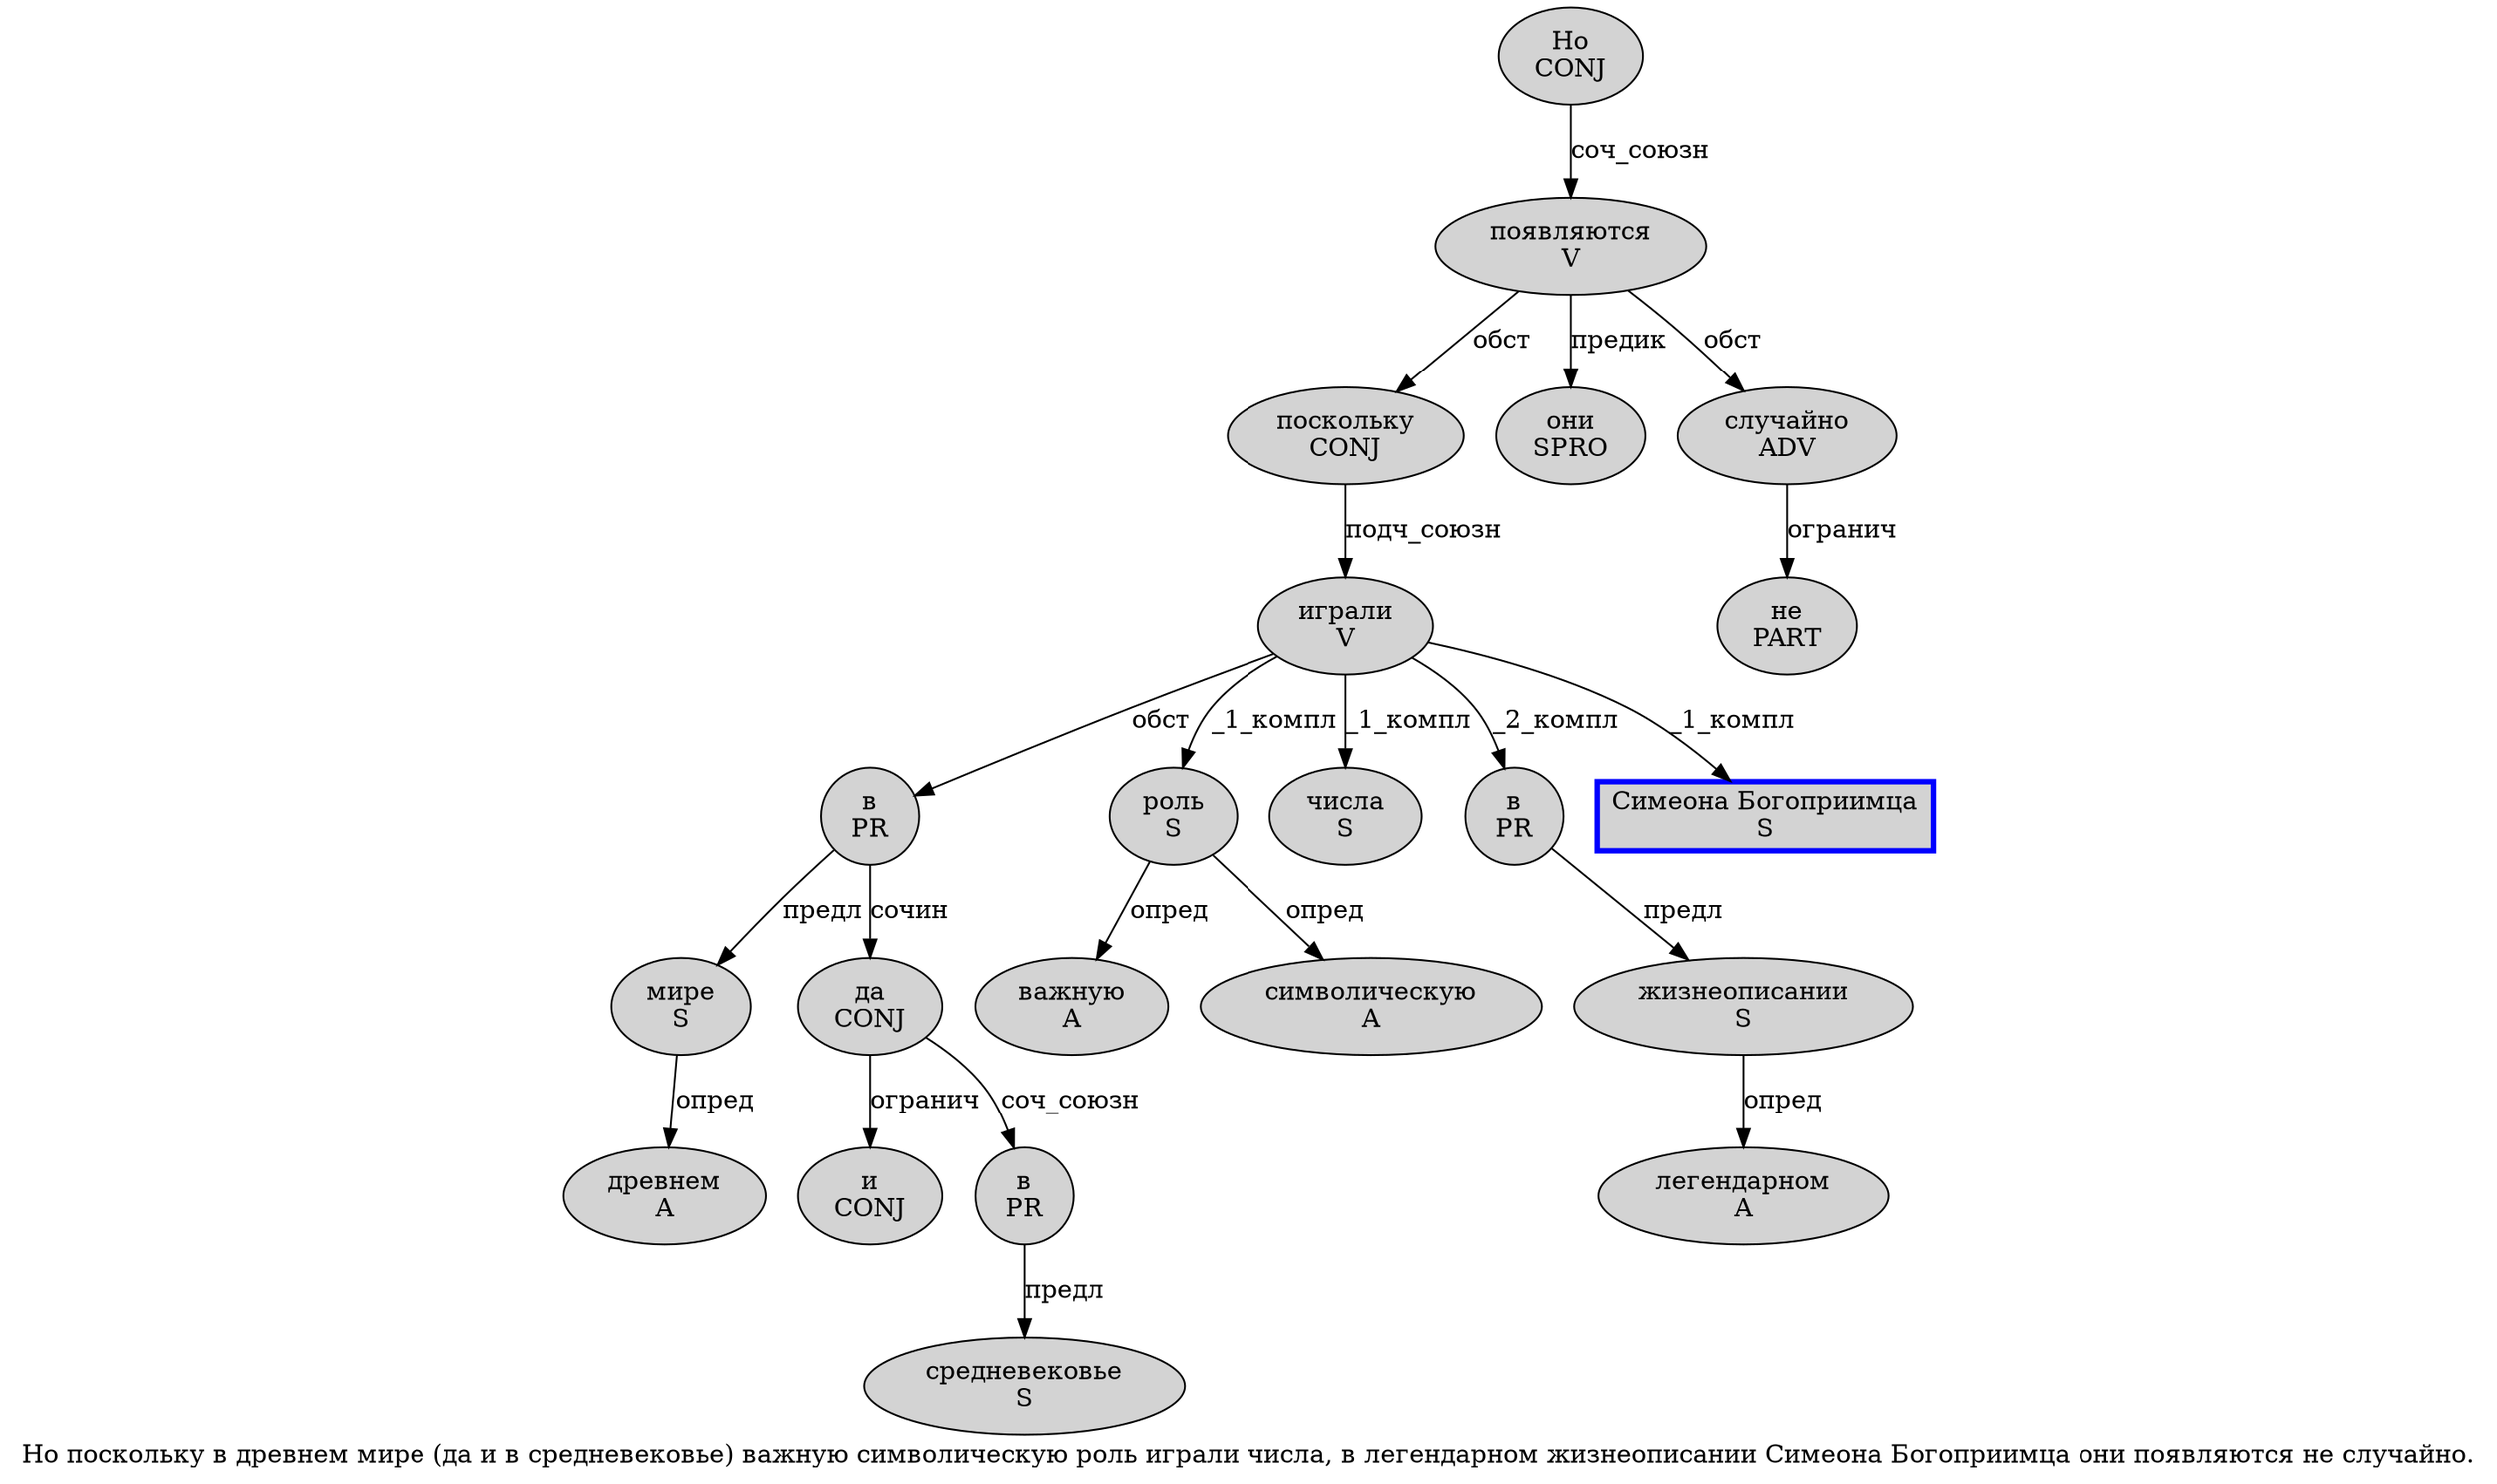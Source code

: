 digraph SENTENCE_547 {
	graph [label="Но поскольку в древнем мире (да и в средневековье) важную символическую роль играли числа, в легендарном жизнеописании Симеона Богоприимца они появляются не случайно."]
	node [style=filled]
		0 [label="Но
CONJ" color="" fillcolor=lightgray penwidth=1 shape=ellipse]
		1 [label="поскольку
CONJ" color="" fillcolor=lightgray penwidth=1 shape=ellipse]
		2 [label="в
PR" color="" fillcolor=lightgray penwidth=1 shape=ellipse]
		3 [label="древнем
A" color="" fillcolor=lightgray penwidth=1 shape=ellipse]
		4 [label="мире
S" color="" fillcolor=lightgray penwidth=1 shape=ellipse]
		6 [label="да
CONJ" color="" fillcolor=lightgray penwidth=1 shape=ellipse]
		7 [label="и
CONJ" color="" fillcolor=lightgray penwidth=1 shape=ellipse]
		8 [label="в
PR" color="" fillcolor=lightgray penwidth=1 shape=ellipse]
		9 [label="средневековье
S" color="" fillcolor=lightgray penwidth=1 shape=ellipse]
		11 [label="важную
A" color="" fillcolor=lightgray penwidth=1 shape=ellipse]
		12 [label="символическую
A" color="" fillcolor=lightgray penwidth=1 shape=ellipse]
		13 [label="роль
S" color="" fillcolor=lightgray penwidth=1 shape=ellipse]
		14 [label="играли
V" color="" fillcolor=lightgray penwidth=1 shape=ellipse]
		15 [label="числа
S" color="" fillcolor=lightgray penwidth=1 shape=ellipse]
		17 [label="в
PR" color="" fillcolor=lightgray penwidth=1 shape=ellipse]
		18 [label="легендарном
A" color="" fillcolor=lightgray penwidth=1 shape=ellipse]
		19 [label="жизнеописании
S" color="" fillcolor=lightgray penwidth=1 shape=ellipse]
		20 [label="Симеона Богоприимца
S" color=blue fillcolor=lightgray penwidth=3 shape=box]
		21 [label="они
SPRO" color="" fillcolor=lightgray penwidth=1 shape=ellipse]
		22 [label="появляются
V" color="" fillcolor=lightgray penwidth=1 shape=ellipse]
		23 [label="не
PART" color="" fillcolor=lightgray penwidth=1 shape=ellipse]
		24 [label="случайно
ADV" color="" fillcolor=lightgray penwidth=1 shape=ellipse]
			17 -> 19 [label="предл"]
			0 -> 22 [label="соч_союзн"]
			13 -> 11 [label="опред"]
			13 -> 12 [label="опред"]
			19 -> 18 [label="опред"]
			6 -> 7 [label="огранич"]
			6 -> 8 [label="соч_союзн"]
			24 -> 23 [label="огранич"]
			1 -> 14 [label="подч_союзн"]
			22 -> 1 [label="обст"]
			22 -> 21 [label="предик"]
			22 -> 24 [label="обст"]
			14 -> 2 [label="обст"]
			14 -> 13 [label="_1_компл"]
			14 -> 15 [label="_1_компл"]
			14 -> 17 [label="_2_компл"]
			14 -> 20 [label="_1_компл"]
			4 -> 3 [label="опред"]
			2 -> 4 [label="предл"]
			2 -> 6 [label="сочин"]
			8 -> 9 [label="предл"]
}